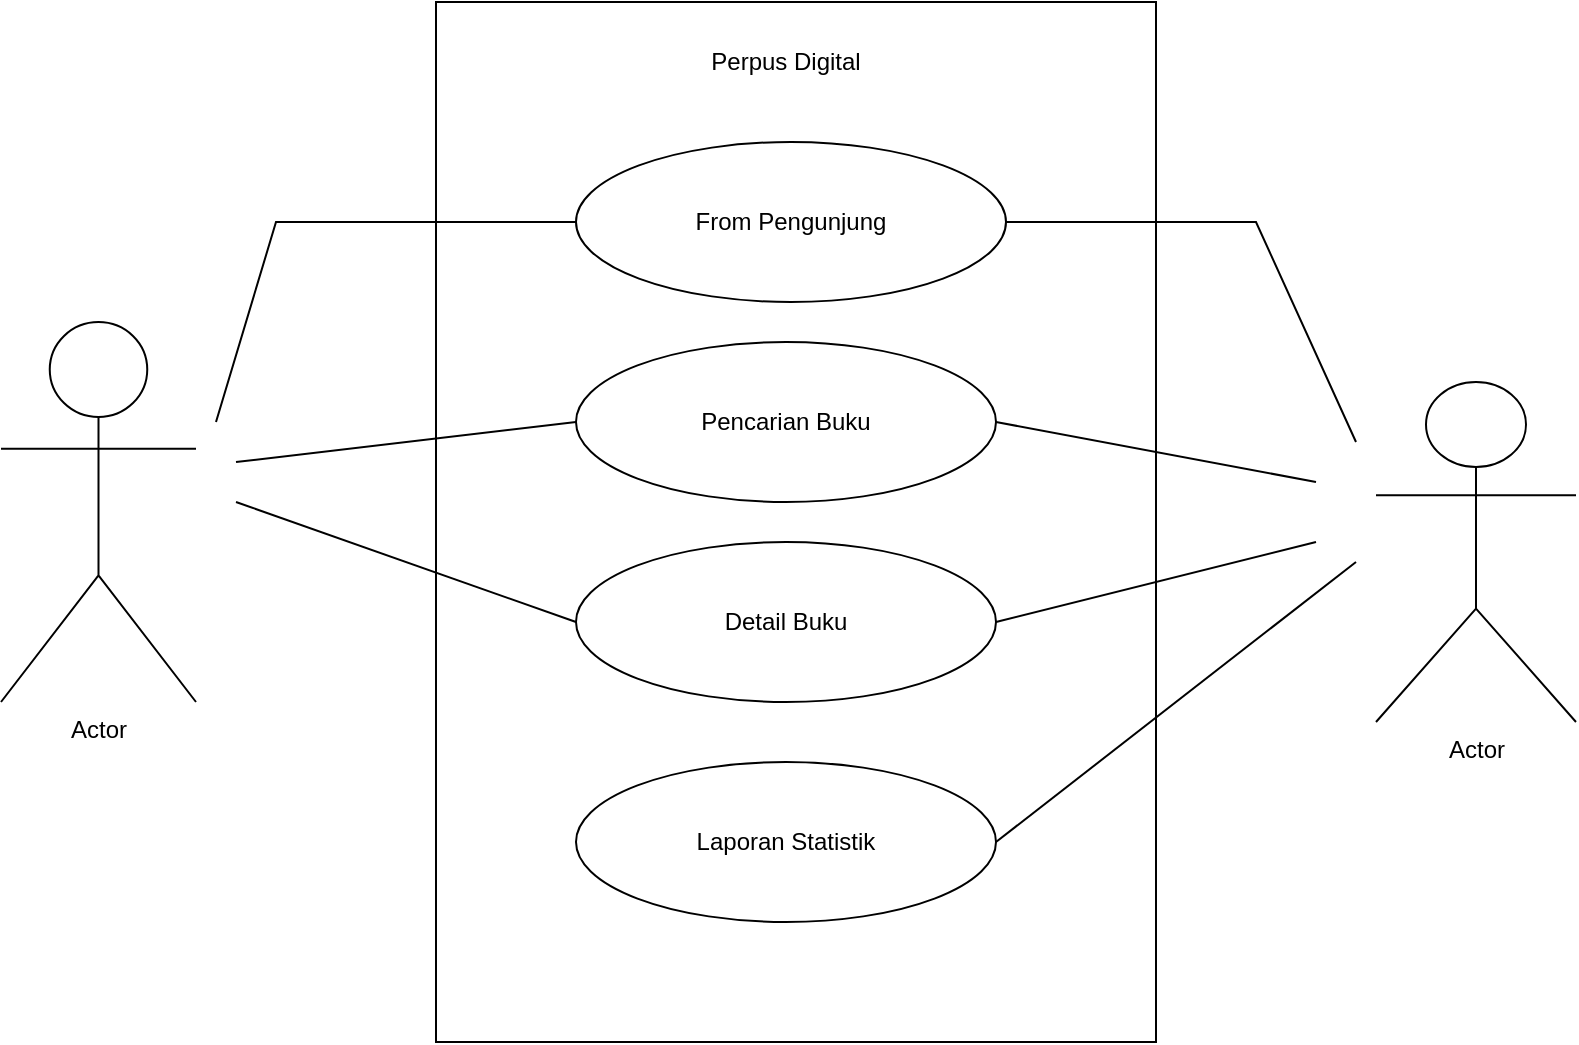 <mxfile version="23.0.2" type="github">
  <diagram name="Page-1" id="U_dGnXK5YlLGDnaCPLDe">
    <mxGraphModel dx="1259" dy="702" grid="1" gridSize="10" guides="1" tooltips="1" connect="1" arrows="1" fold="1" page="1" pageScale="1" pageWidth="850" pageHeight="1100" math="0" shadow="0">
      <root>
        <mxCell id="0" />
        <mxCell id="1" parent="0" />
        <mxCell id="0EDS58E267a_cJ37zzgH-7" value="" style="rounded=0;whiteSpace=wrap;html=1;" vertex="1" parent="1">
          <mxGeometry x="250" y="190" width="360" height="520" as="geometry" />
        </mxCell>
        <mxCell id="0EDS58E267a_cJ37zzgH-8" value="From Pengunjung" style="ellipse;whiteSpace=wrap;html=1;" vertex="1" parent="1">
          <mxGeometry x="320" y="260" width="215" height="80" as="geometry" />
        </mxCell>
        <mxCell id="0EDS58E267a_cJ37zzgH-9" value="Pencarian Buku" style="ellipse;whiteSpace=wrap;html=1;" vertex="1" parent="1">
          <mxGeometry x="320" y="360" width="210" height="80" as="geometry" />
        </mxCell>
        <mxCell id="0EDS58E267a_cJ37zzgH-10" value="Detail Buku" style="ellipse;whiteSpace=wrap;html=1;" vertex="1" parent="1">
          <mxGeometry x="320" y="460" width="210" height="80" as="geometry" />
        </mxCell>
        <mxCell id="0EDS58E267a_cJ37zzgH-12" value="Laporan Statistik" style="ellipse;whiteSpace=wrap;html=1;" vertex="1" parent="1">
          <mxGeometry x="320" y="570" width="210" height="80" as="geometry" />
        </mxCell>
        <mxCell id="0EDS58E267a_cJ37zzgH-14" value="Actor" style="shape=umlActor;verticalLabelPosition=bottom;verticalAlign=top;html=1;outlineConnect=0;" vertex="1" parent="1">
          <mxGeometry x="720" y="380" width="100" height="170" as="geometry" />
        </mxCell>
        <mxCell id="0EDS58E267a_cJ37zzgH-15" value="Actor" style="shape=umlActor;verticalLabelPosition=bottom;verticalAlign=top;html=1;outlineConnect=0;" vertex="1" parent="1">
          <mxGeometry x="32.5" y="350" width="97.5" height="190" as="geometry" />
        </mxCell>
        <mxCell id="0EDS58E267a_cJ37zzgH-16" value="Perpus Digital" style="text;html=1;strokeColor=none;fillColor=none;align=center;verticalAlign=middle;whiteSpace=wrap;rounded=0;" vertex="1" parent="1">
          <mxGeometry x="380" y="210" width="90" height="20" as="geometry" />
        </mxCell>
        <mxCell id="0EDS58E267a_cJ37zzgH-28" value="" style="endArrow=none;html=1;rounded=0;entryX=0;entryY=0.5;entryDx=0;entryDy=0;" edge="1" parent="1" target="0EDS58E267a_cJ37zzgH-8">
          <mxGeometry width="50" height="50" relative="1" as="geometry">
            <mxPoint x="140" y="400" as="sourcePoint" />
            <mxPoint x="500" y="430" as="targetPoint" />
            <Array as="points">
              <mxPoint x="170" y="300" />
            </Array>
          </mxGeometry>
        </mxCell>
        <mxCell id="0EDS58E267a_cJ37zzgH-29" value="" style="endArrow=none;html=1;rounded=0;entryX=0;entryY=0.5;entryDx=0;entryDy=0;" edge="1" parent="1" target="0EDS58E267a_cJ37zzgH-9">
          <mxGeometry width="50" height="50" relative="1" as="geometry">
            <mxPoint x="150" y="420" as="sourcePoint" />
            <mxPoint x="500" y="430" as="targetPoint" />
          </mxGeometry>
        </mxCell>
        <mxCell id="0EDS58E267a_cJ37zzgH-30" value="" style="endArrow=none;html=1;rounded=0;entryX=0;entryY=0.5;entryDx=0;entryDy=0;" edge="1" parent="1" target="0EDS58E267a_cJ37zzgH-10">
          <mxGeometry width="50" height="50" relative="1" as="geometry">
            <mxPoint x="150" y="440" as="sourcePoint" />
            <mxPoint x="500" y="430" as="targetPoint" />
          </mxGeometry>
        </mxCell>
        <mxCell id="0EDS58E267a_cJ37zzgH-31" value="" style="endArrow=none;html=1;rounded=0;exitX=1;exitY=0.5;exitDx=0;exitDy=0;" edge="1" parent="1" source="0EDS58E267a_cJ37zzgH-8">
          <mxGeometry width="50" height="50" relative="1" as="geometry">
            <mxPoint x="450" y="480" as="sourcePoint" />
            <mxPoint x="710" y="410" as="targetPoint" />
            <Array as="points">
              <mxPoint x="660" y="300" />
            </Array>
          </mxGeometry>
        </mxCell>
        <mxCell id="0EDS58E267a_cJ37zzgH-32" value="" style="endArrow=none;html=1;rounded=0;entryX=1;entryY=0.5;entryDx=0;entryDy=0;" edge="1" parent="1" target="0EDS58E267a_cJ37zzgH-9">
          <mxGeometry width="50" height="50" relative="1" as="geometry">
            <mxPoint x="690" y="430" as="sourcePoint" />
            <mxPoint x="500" y="430" as="targetPoint" />
          </mxGeometry>
        </mxCell>
        <mxCell id="0EDS58E267a_cJ37zzgH-33" value="" style="endArrow=none;html=1;rounded=0;entryX=1;entryY=0.5;entryDx=0;entryDy=0;" edge="1" parent="1" target="0EDS58E267a_cJ37zzgH-10">
          <mxGeometry width="50" height="50" relative="1" as="geometry">
            <mxPoint x="690" y="460" as="sourcePoint" />
            <mxPoint x="500" y="430" as="targetPoint" />
          </mxGeometry>
        </mxCell>
        <mxCell id="0EDS58E267a_cJ37zzgH-34" value="" style="endArrow=none;html=1;rounded=0;exitX=1;exitY=0.5;exitDx=0;exitDy=0;" edge="1" parent="1" source="0EDS58E267a_cJ37zzgH-12">
          <mxGeometry width="50" height="50" relative="1" as="geometry">
            <mxPoint x="450" y="480" as="sourcePoint" />
            <mxPoint x="710" y="470" as="targetPoint" />
          </mxGeometry>
        </mxCell>
      </root>
    </mxGraphModel>
  </diagram>
</mxfile>
